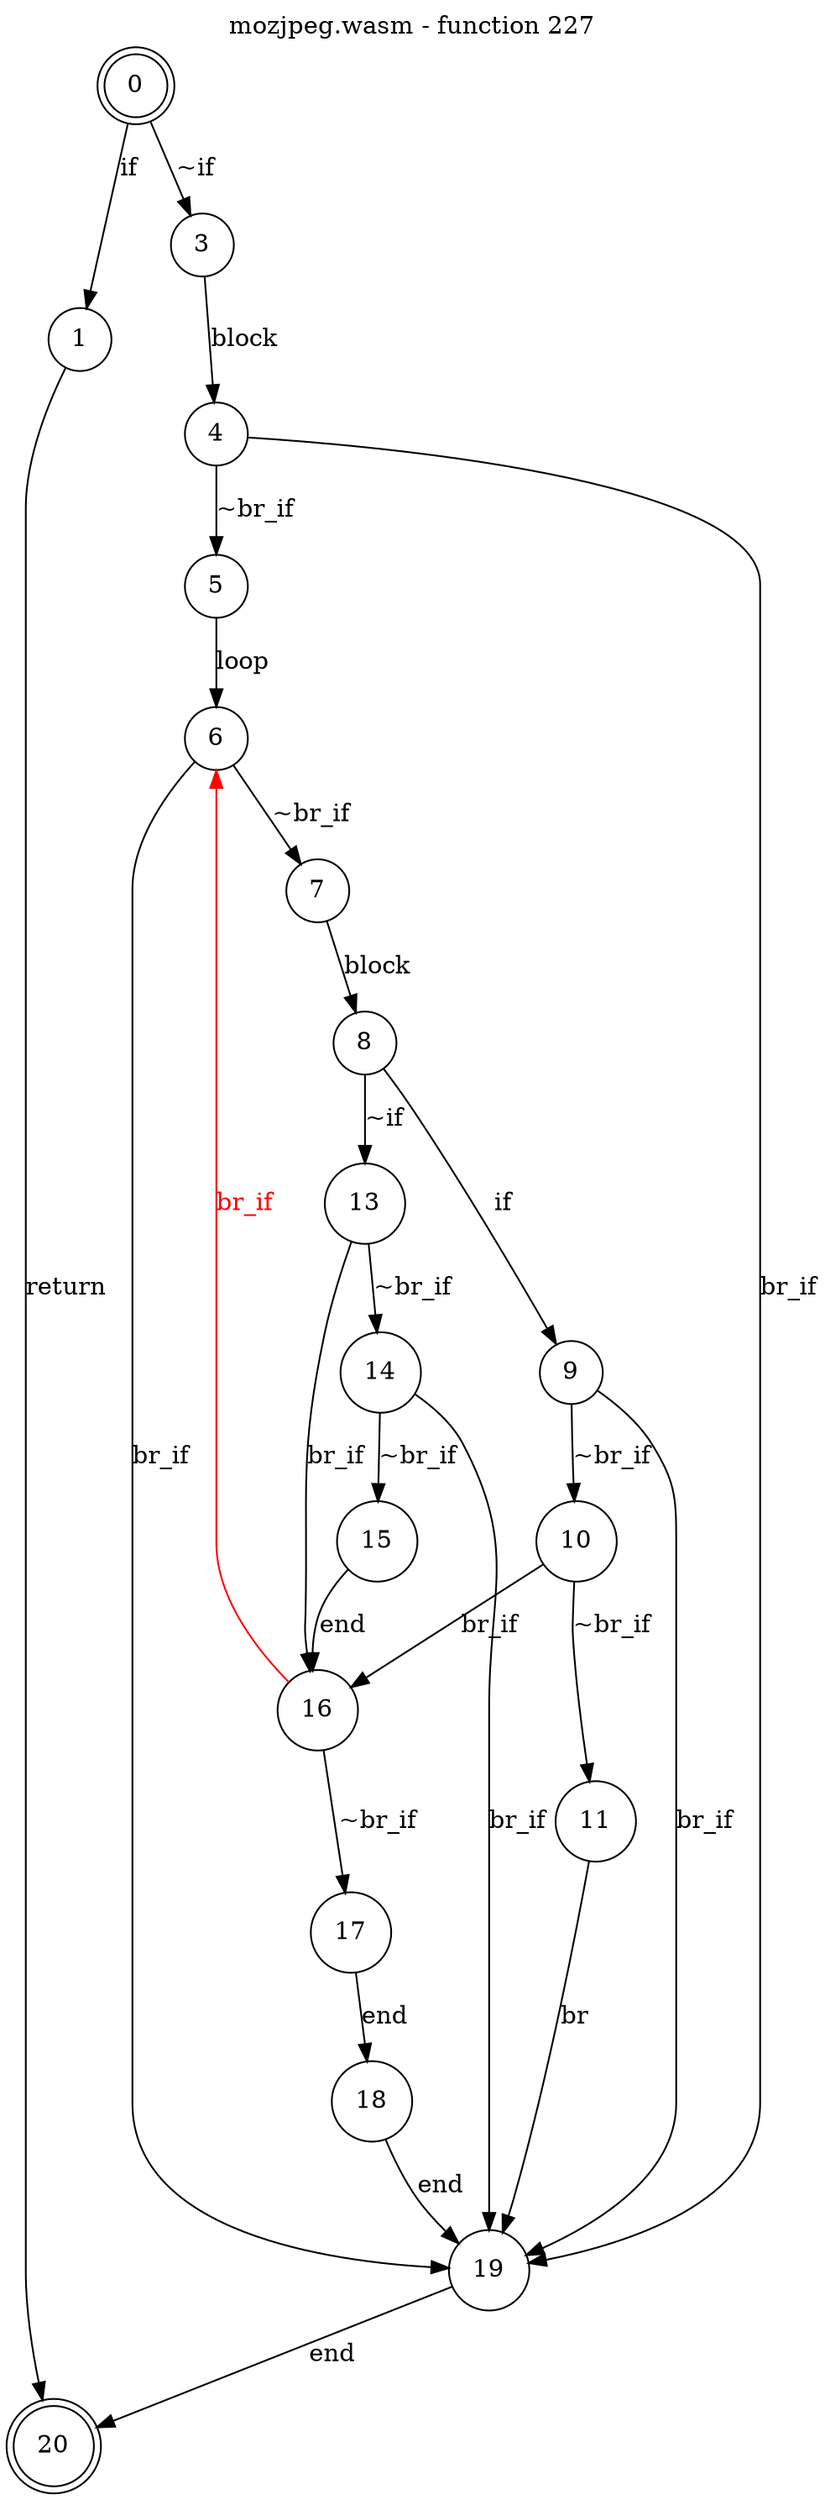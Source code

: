 digraph finite_state_machine {
    label = "mozjpeg.wasm - function 227"
    labelloc =  t
    labelfontsize = 16
    labelfontcolor = black
    labelfontname = "Helvetica"
    node [shape = doublecircle]; 0 20;
    node [shape = circle];
    0 -> 1[label="if"];
    0 -> 3[label="~if"];
    1 -> 20[label="return"];
    3 -> 4[label="block"];
    4 -> 5[label="~br_if"];
    4 -> 19[label="br_if"];
    5 -> 6[label="loop"];
    6 -> 7[label="~br_if"];
    6 -> 19[label="br_if"];
    7 -> 8[label="block"];
    8 -> 9[label="if"];
    8 -> 13[label="~if"];
    9 -> 10[label="~br_if"];
    9 -> 19[label="br_if"];
    10 -> 11[label="~br_if"];
    10 -> 16[label="br_if"];
    11 -> 19[label="br"];
    13 -> 14[label="~br_if"];
    13 -> 16[label="br_if"];
    14 -> 15[label="~br_if"];
    14 -> 19[label="br_if"];
    15 -> 16[label="end"];
    16 -> 17[label="~br_if"];
    16 -> 6[color="red" fontcolor="red" label="br_if"];
    17 -> 18[label="end"];
    18 -> 19[label="end"];
    19 -> 20[label="end"];
}
